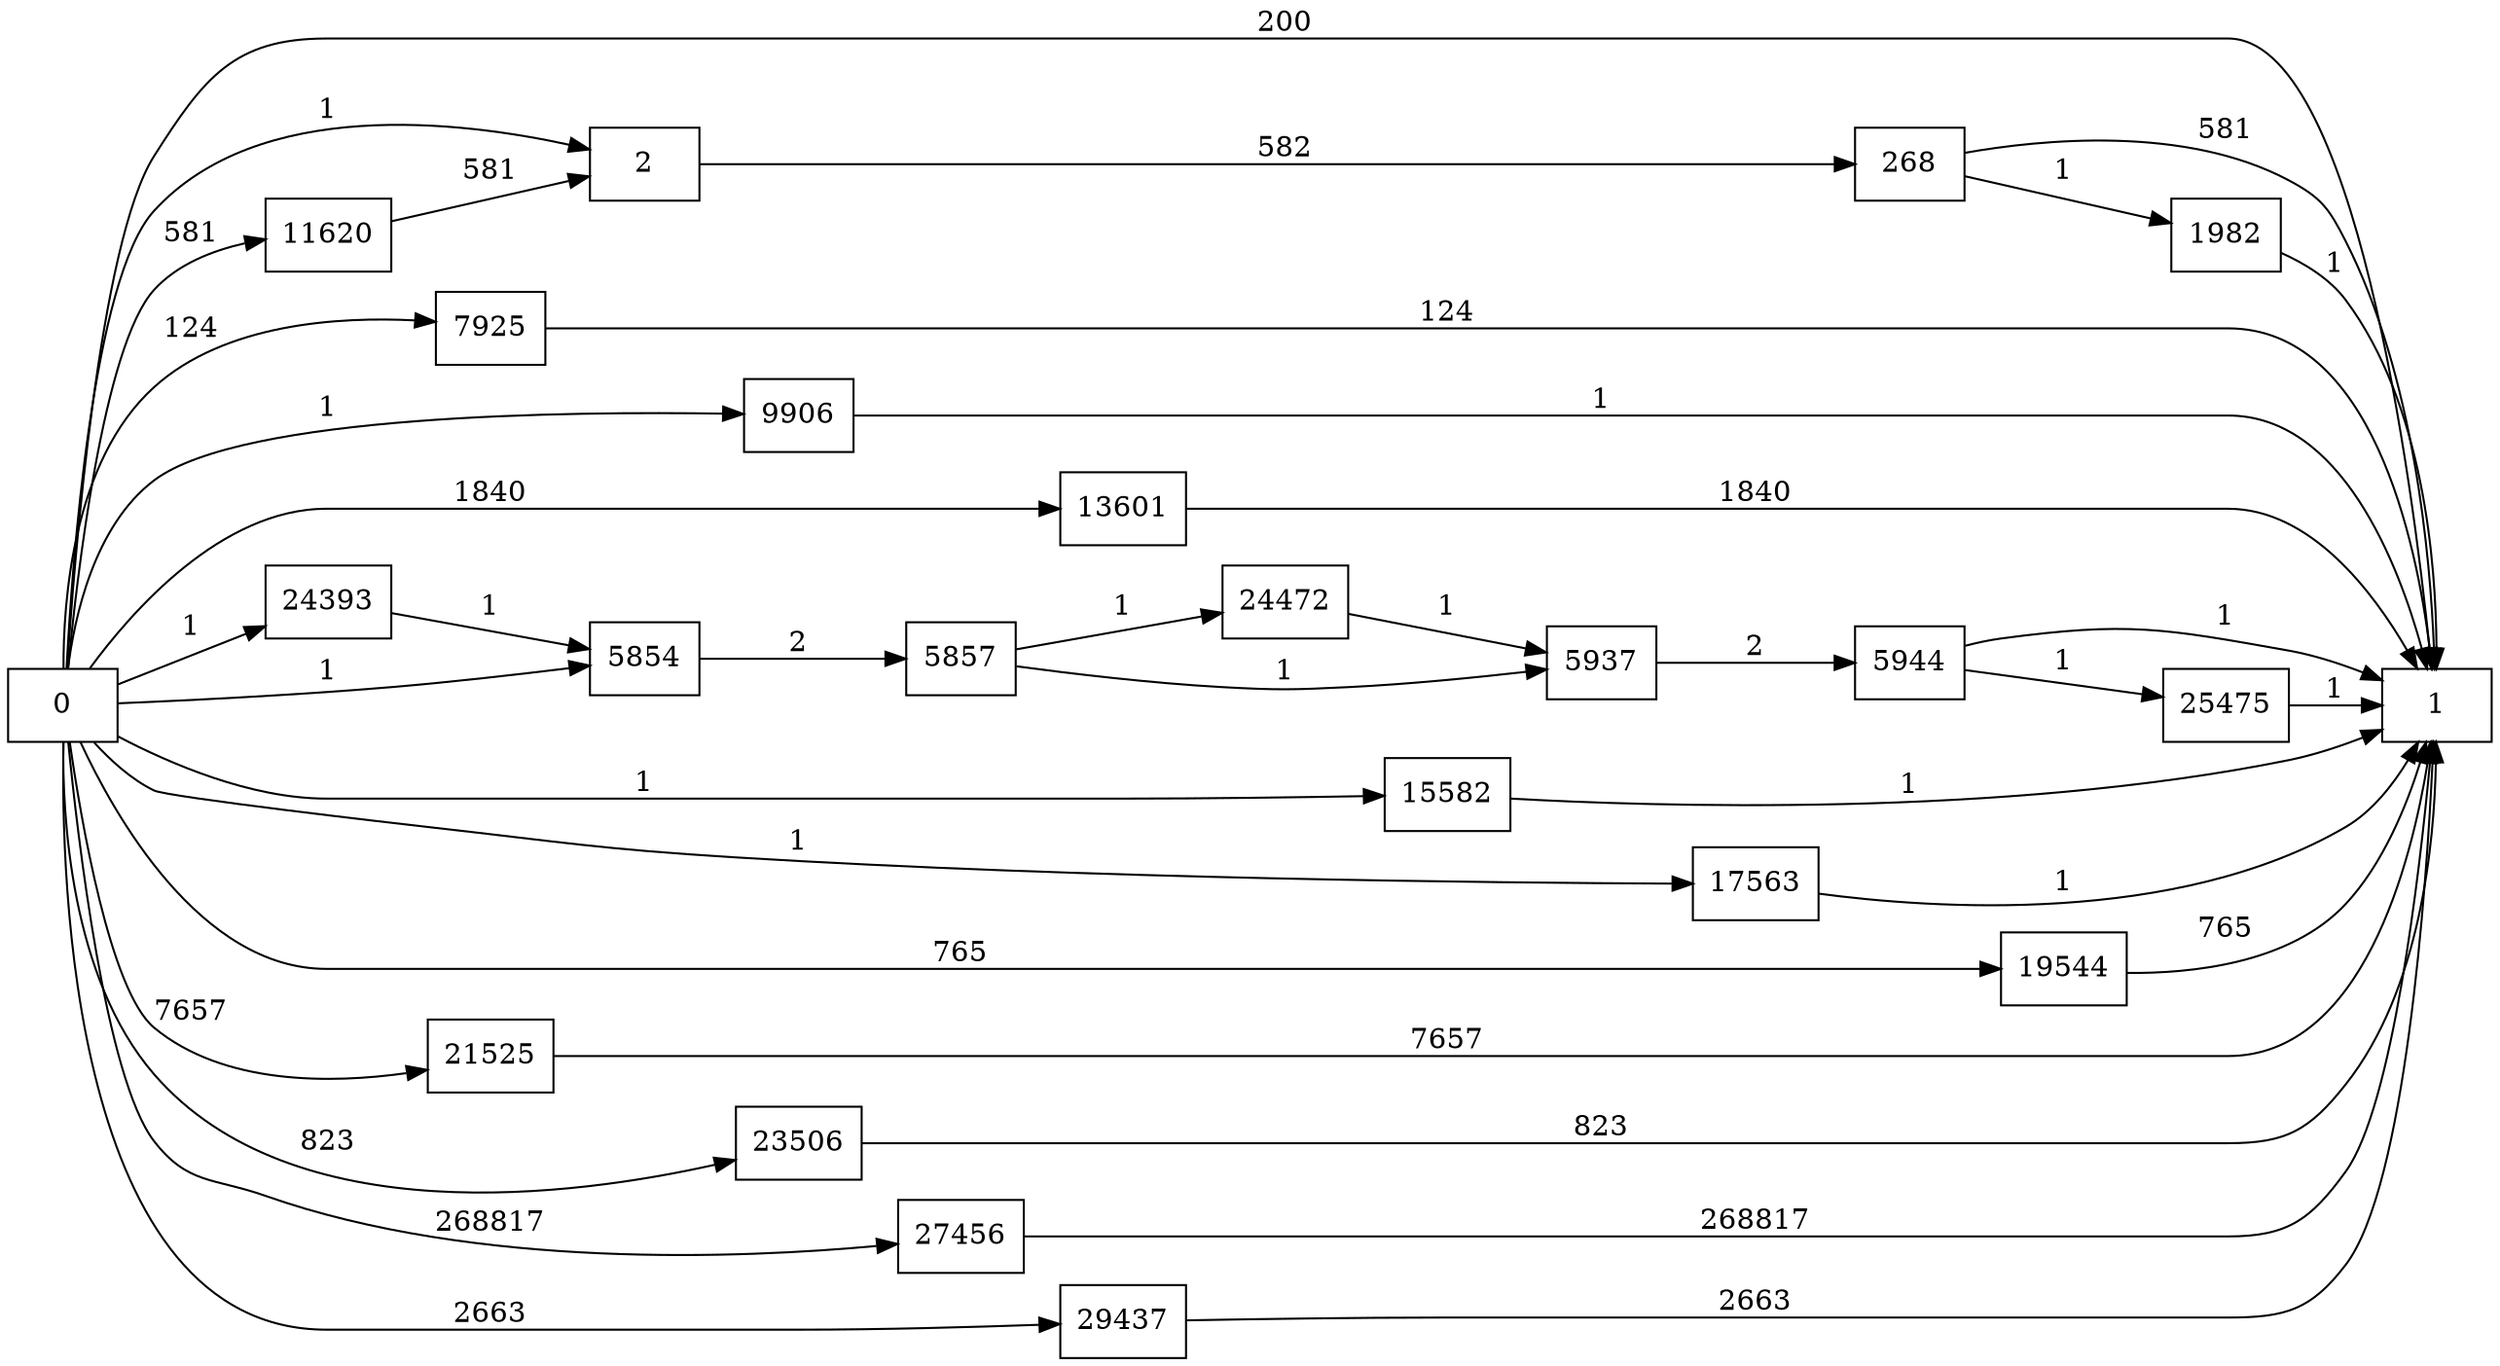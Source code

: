 digraph {
	graph [rankdir=LR]
	node [shape=rectangle]
	2 -> 268 [label=582]
	268 -> 1 [label=581]
	268 -> 1982 [label=1]
	1982 -> 1 [label=1]
	5854 -> 5857 [label=2]
	5857 -> 5937 [label=1]
	5857 -> 24472 [label=1]
	5937 -> 5944 [label=2]
	5944 -> 1 [label=1]
	5944 -> 25475 [label=1]
	7925 -> 1 [label=124]
	9906 -> 1 [label=1]
	11620 -> 2 [label=581]
	13601 -> 1 [label=1840]
	15582 -> 1 [label=1]
	17563 -> 1 [label=1]
	19544 -> 1 [label=765]
	21525 -> 1 [label=7657]
	23506 -> 1 [label=823]
	24393 -> 5854 [label=1]
	24472 -> 5937 [label=1]
	25475 -> 1 [label=1]
	27456 -> 1 [label=268817]
	29437 -> 1 [label=2663]
	0 -> 2 [label=1]
	0 -> 1 [label=200]
	0 -> 5854 [label=1]
	0 -> 7925 [label=124]
	0 -> 9906 [label=1]
	0 -> 11620 [label=581]
	0 -> 13601 [label=1840]
	0 -> 15582 [label=1]
	0 -> 17563 [label=1]
	0 -> 19544 [label=765]
	0 -> 21525 [label=7657]
	0 -> 23506 [label=823]
	0 -> 24393 [label=1]
	0 -> 27456 [label=268817]
	0 -> 29437 [label=2663]
}

